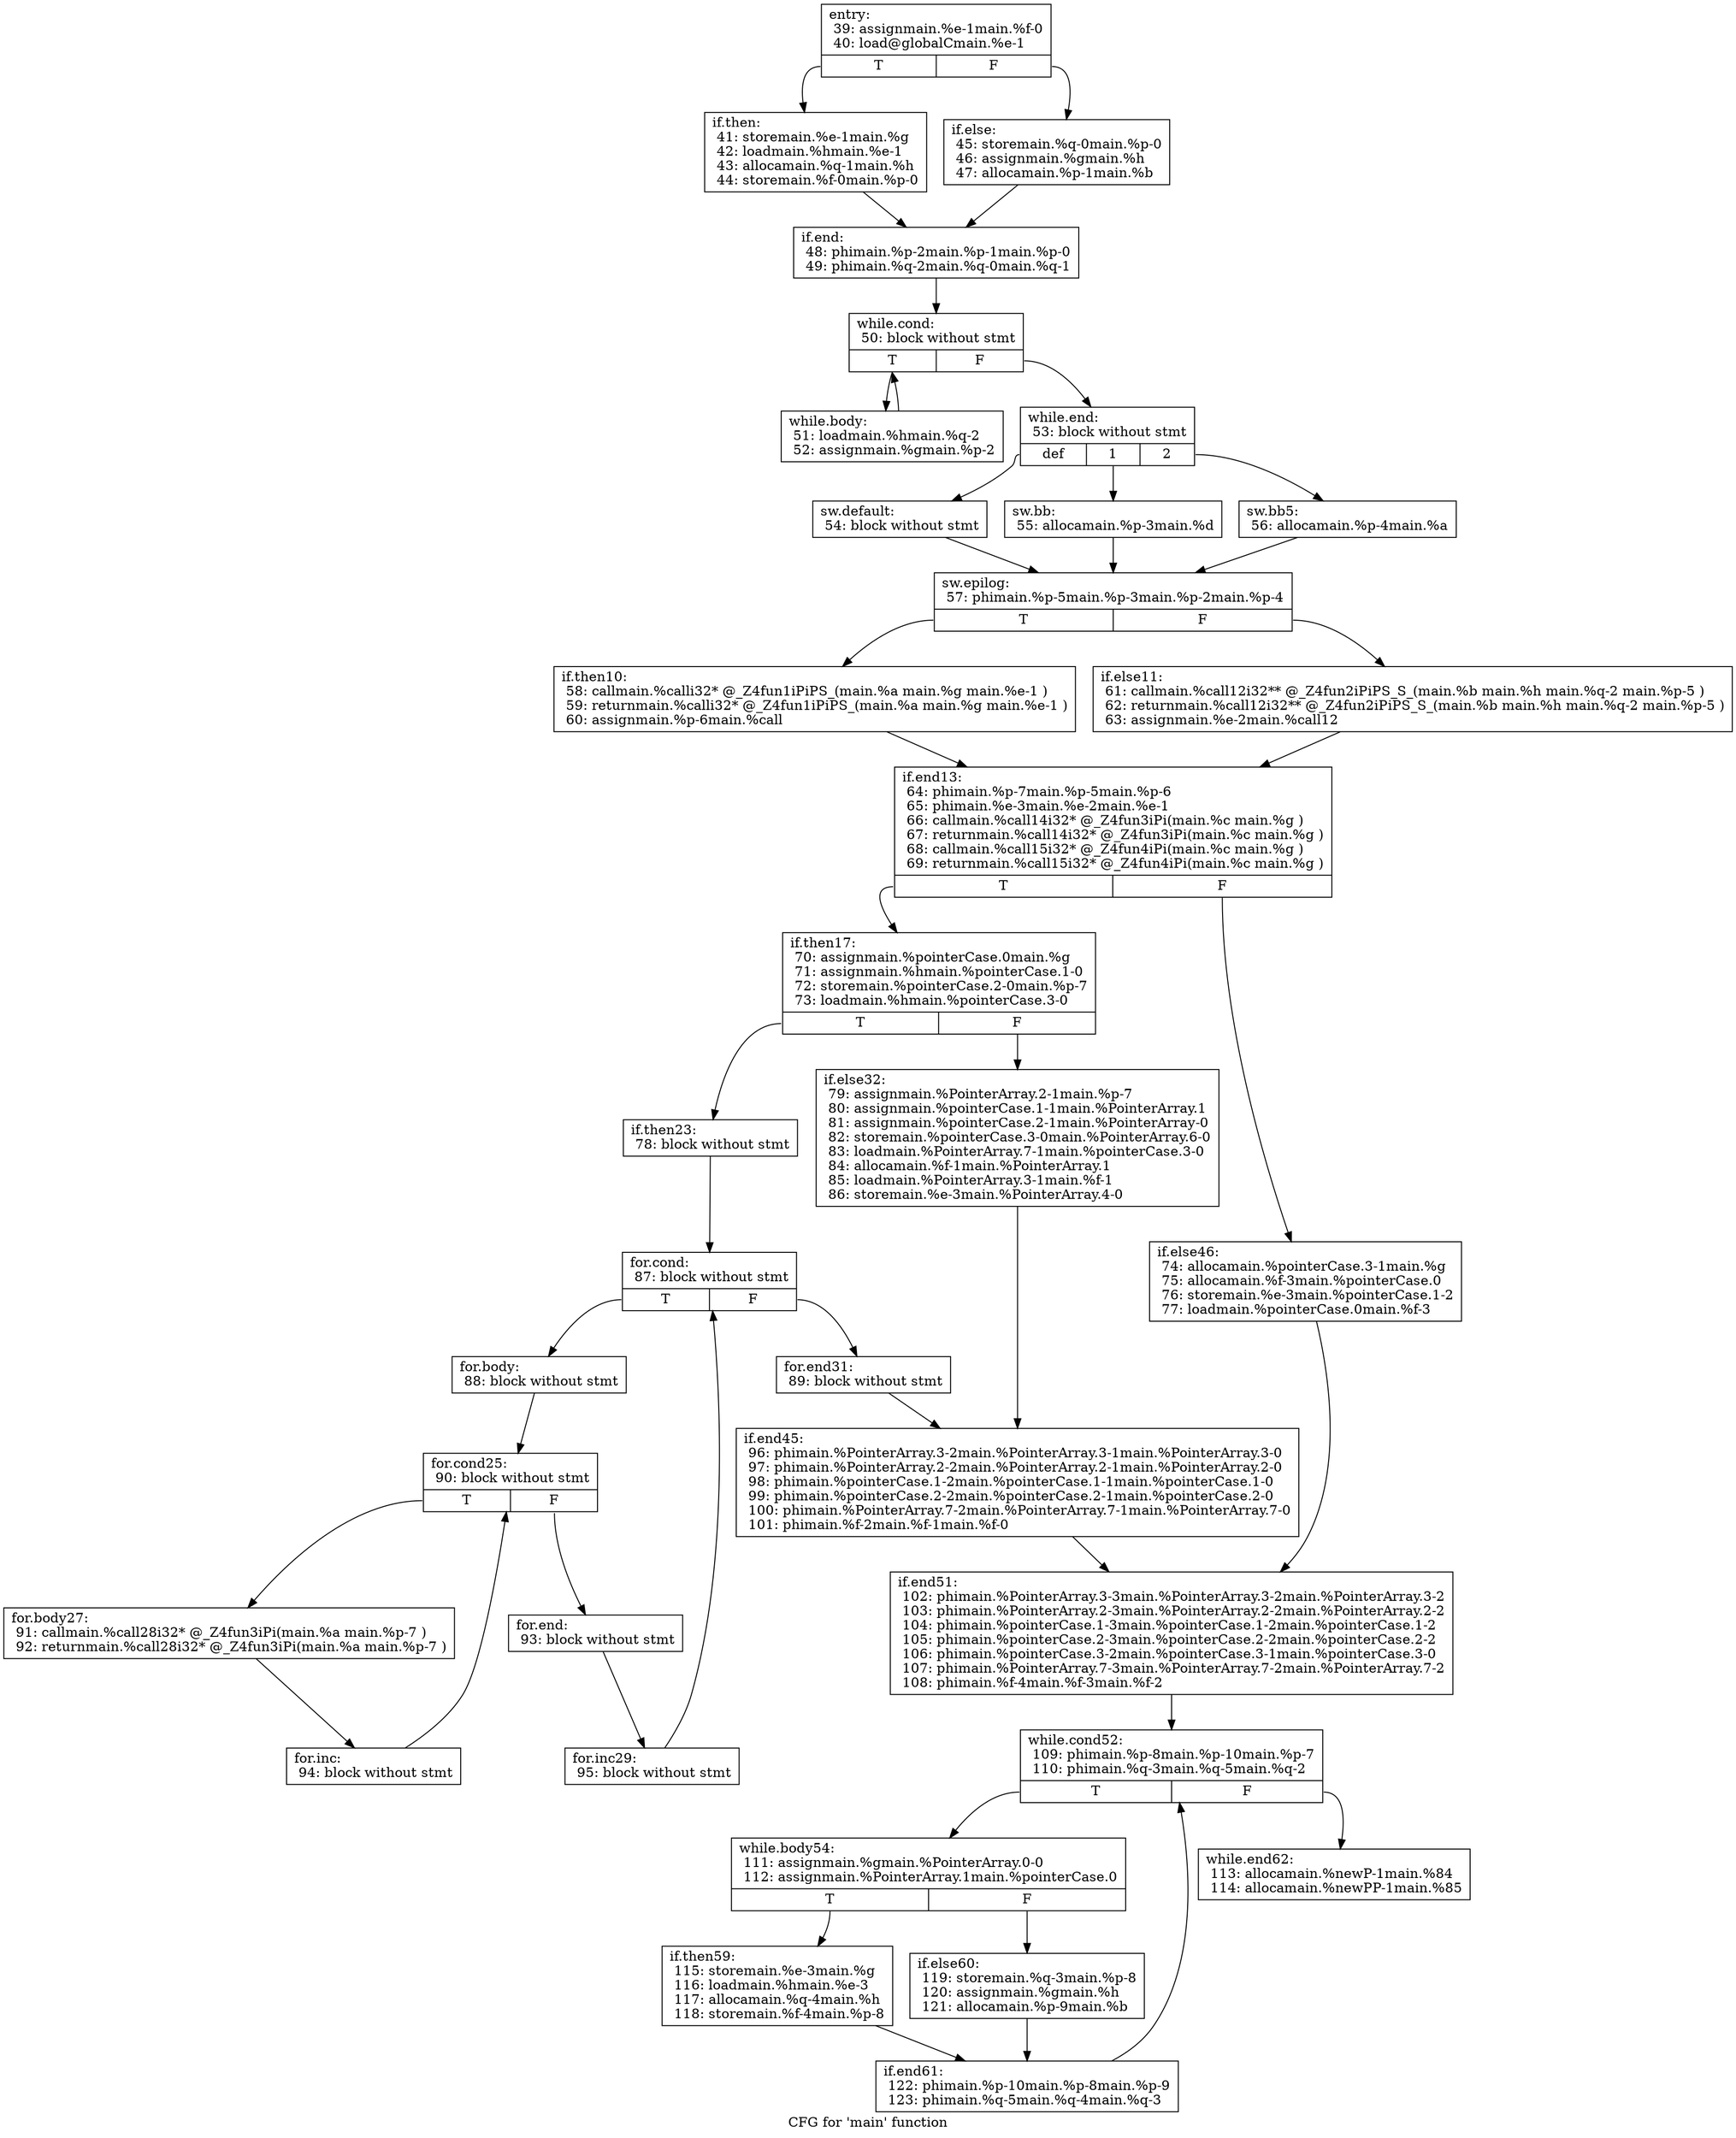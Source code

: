 digraph "CFG for 'main' function" {
	label="CFG for 'main' function" ;

	Node0x97f6480 [shape=record,label="{entry:\l 39: assign	main.%e-1	main.%f-0\l 40: load	@globalC	main.%e-1\l |{<s0>T|<s1>F}}"];
	Node0x97f6480:s0 -> Node0x97f7b70;
	Node0x97f6480:s1 -> Node0x97f7220;
	Node0x97f7b70 [shape=record,label="{if.then:\l 41: store	main.%e-1	main.%g\l 42: load	main.%h	main.%e-1\l 43: alloca	main.%q-1	main.%h\l 44: store	main.%f-0	main.%p-0\l }"];
	Node0x97f7b70 -> Node0x97f72f0;
	Node0x97f7220 [shape=record,label="{if.else:\l 45: store	main.%q-0	main.%p-0\l 46: assign	main.%g	main.%h\l 47: alloca	main.%p-1	main.%b\l }"];
	Node0x97f7220 -> Node0x97f72f0;
	Node0x97f72f0 [shape=record,label="{if.end:\l 48: phi	main.%p-2	main.%p-1	main.%p-0	\l 49: phi	main.%q-2	main.%q-0	main.%q-1	\l }"];
	Node0x97f72f0 -> Node0x97f4f00;
	Node0x97f4f00 [shape=record,label="{while.cond:\l 50: block without stmt\l |{<s0>T|<s1>F}}"];
	Node0x97f4f00:s0 -> Node0x97f9890;
	Node0x97f4f00:s1 -> Node0x97f9970;
	Node0x97f9890 [shape=record,label="{while.body:\l 51: load	main.%h	main.%q-2\l 52: assign	main.%g	main.%p-2\l }"];
	Node0x97f9890 -> Node0x97f4f00;
	Node0x97f9970 [shape=record,label="{while.end:\l 53: block without stmt\l |{<s0>def|<s1>1|<s2>2}}"];
	Node0x97f9970:s0 -> Node0x97f9d00;
	Node0x97f9970:s1 -> Node0x97f9de0;
	Node0x97f9970:s2 -> Node0x97f9eb0;
	Node0x97f9d00 [shape=record,label="{sw.default:\l 54: block without stmt\l }"];
	Node0x97f9d00 -> Node0x97fa260;
	Node0x97f9de0 [shape=record,label="{sw.bb:\l 55: alloca	main.%p-3	main.%d\l }"];
	Node0x97f9de0 -> Node0x97fa260;
	Node0x97f9eb0 [shape=record,label="{sw.bb5:\l 56: alloca	main.%p-4	main.%a\l }"];
	Node0x97f9eb0 -> Node0x97fa260;
	Node0x97fa260 [shape=record,label="{sw.epilog:\l 57: phi	main.%p-5	main.%p-3	main.%p-2	main.%p-4	\l |{<s0>T|<s1>F}}"];
	Node0x97fa260:s0 -> Node0x97fa7a0;
	Node0x97fa260:s1 -> Node0x97fa880;
	Node0x97fa7a0 [shape=record,label="{if.then10:\l 58: call	main.%call	i32* @_Z4fun1iPiPS_(main.%a main.%g main.%e-1 )\l 59: return	main.%call	i32* @_Z4fun1iPiPS_(main.%a main.%g main.%e-1 )\l 60: assign	main.%p-6	main.%call\l }"];
	Node0x97fa7a0 -> Node0x97fade0;
	Node0x97fa880 [shape=record,label="{if.else11:\l 61: call	main.%call12	i32** @_Z4fun2iPiPS_S_(main.%b main.%h main.%q-2 main.%p-5 )\l 62: return	main.%call12	i32** @_Z4fun2iPiPS_S_(main.%b main.%h main.%q-2 main.%p-5 )\l 63: assign	main.%e-2	main.%call12\l }"];
	Node0x97fa880 -> Node0x97fade0;
	Node0x97fade0 [shape=record,label="{if.end13:\l 64: phi	main.%p-7	main.%p-5	main.%p-6	\l 65: phi	main.%e-3	main.%e-2	main.%e-1	\l 66: call	main.%call14	i32* @_Z4fun3iPi(main.%c main.%g )\l 67: return	main.%call14	i32* @_Z4fun3iPi(main.%c main.%g )\l 68: call	main.%call15	i32* @_Z4fun4iPi(main.%c main.%g )\l 69: return	main.%call15	i32* @_Z4fun4iPi(main.%c main.%g )\l |{<s0>T|<s1>F}}"];
	Node0x97fade0:s0 -> Node0x97f83b0;
	Node0x97fade0:s1 -> Node0x97f8460;
	Node0x97f83b0 [shape=record,label="{if.then17:\l 70: assign	main.%pointerCase.0	main.%g\l 71: assign	main.%h	main.%pointerCase.1-0\l 72: store	main.%pointerCase.2-0	main.%p-7\l 73: load	main.%h	main.%pointerCase.3-0\l |{<s0>T|<s1>F}}"];
	Node0x97f83b0:s0 -> Node0x97fc320;
	Node0x97f83b0:s1 -> Node0x97fc400;
	Node0x97f8460 [shape=record,label="{if.else46:\l 74: alloca	main.%pointerCase.3-1	main.%g\l 75: alloca	main.%f-3	main.%pointerCase.0\l 76: store	main.%e-3	main.%pointerCase.1-2\l 77: load	main.%pointerCase.0	main.%f-3\l }"];
	Node0x97f8460 -> Node0x97fab90;
	Node0x97fc320 [shape=record,label="{if.then23:\l 78: block without stmt\l }"];
	Node0x97fc320 -> Node0x97fc7a0;
	Node0x97fc400 [shape=record,label="{if.else32:\l 79: assign	main.%PointerArray.2-1	main.%p-7\l 80: assign	main.%pointerCase.1-1	main.%PointerArray.1\l 81: assign	main.%pointerCase.2-1	main.%PointerArray-0\l 82: store	main.%pointerCase.3-0	main.%PointerArray.6-0\l 83: load	main.%PointerArray.7-1	main.%pointerCase.3-0\l 84: alloca	main.%f-1	main.%PointerArray.1\l 85: load	main.%PointerArray.3-1	main.%f-1\l 86: store	main.%e-3	main.%PointerArray.4-0\l }"];
	Node0x97fc400 -> Node0x97fd620;
	Node0x97fc7a0 [shape=record,label="{for.cond:\l 87: block without stmt\l |{<s0>T|<s1>F}}"];
	Node0x97fc7a0:s0 -> Node0x97fc940;
	Node0x97fc7a0:s1 -> Node0x97fca20;
	Node0x97fc940 [shape=record,label="{for.body:\l 88: block without stmt\l }"];
	Node0x97fc940 -> Node0x97fcc10;
	Node0x97fca20 [shape=record,label="{for.end31:\l 89: block without stmt\l }"];
	Node0x97fca20 -> Node0x97fd620;
	Node0x97fcc10 [shape=record,label="{for.cond25:\l 90: block without stmt\l |{<s0>T|<s1>F}}"];
	Node0x97fcc10:s0 -> Node0x97fcd80;
	Node0x97fcc10:s1 -> Node0x97fce60;
	Node0x97fcd80 [shape=record,label="{for.body27:\l 91: call	main.%call28	i32* @_Z4fun3iPi(main.%a main.%p-7 )\l 92: return	main.%call28	i32* @_Z4fun3iPi(main.%a main.%p-7 )\l }"];
	Node0x97fcd80 -> Node0x97fd150;
	Node0x97fce60 [shape=record,label="{for.end:\l 93: block without stmt\l }"];
	Node0x97fce60 -> Node0x97fd3d0;
	Node0x97fd150 [shape=record,label="{for.inc:\l 94: block without stmt\l }"];
	Node0x97fd150 -> Node0x97fcc10;
	Node0x97fd3d0 [shape=record,label="{for.inc29:\l 95: block without stmt\l }"];
	Node0x97fd3d0 -> Node0x97fc7a0;
	Node0x97fd620 [shape=record,label="{if.end45:\l 96: phi	main.%PointerArray.3-2	main.%PointerArray.3-1	main.%PointerArray.3-0	\l 97: phi	main.%PointerArray.2-2	main.%PointerArray.2-1	main.%PointerArray.2-0	\l 98: phi	main.%pointerCase.1-2	main.%pointerCase.1-1	main.%pointerCase.1-0	\l 99: phi	main.%pointerCase.2-2	main.%pointerCase.2-1	main.%pointerCase.2-0	\l 100: phi	main.%PointerArray.7-2	main.%PointerArray.7-1	main.%PointerArray.7-0	\l 101: phi	main.%f-2	main.%f-1	main.%f-0	\l }"];
	Node0x97fd620 -> Node0x97fab90;
	Node0x97fab90 [shape=record,label="{if.end51:\l 102: phi	main.%PointerArray.3-3	main.%PointerArray.3-2	main.%PointerArray.3-2	\l 103: phi	main.%PointerArray.2-3	main.%PointerArray.2-2	main.%PointerArray.2-2	\l 104: phi	main.%pointerCase.1-3	main.%pointerCase.1-2	main.%pointerCase.1-2	\l 105: phi	main.%pointerCase.2-3	main.%pointerCase.2-2	main.%pointerCase.2-2	\l 106: phi	main.%pointerCase.3-2	main.%pointerCase.3-1	main.%pointerCase.3-0	\l 107: phi	main.%PointerArray.7-3	main.%PointerArray.7-2	main.%PointerArray.7-2	\l 108: phi	main.%f-4	main.%f-3	main.%f-2	\l }"];
	Node0x97fab90 -> Node0x97ff2d0;
	Node0x97ff2d0 [shape=record,label="{while.cond52:\l 109: phi	main.%p-8	main.%p-10	main.%p-7	\l 110: phi	main.%q-3	main.%q-5	main.%q-2	\l |{<s0>T|<s1>F}}"];
	Node0x97ff2d0:s0 -> Node0x97ff440;
	Node0x97ff2d0:s1 -> Node0x97ff520;
	Node0x97ff440 [shape=record,label="{while.body54:\l 111: assign	main.%g	main.%PointerArray.0-0\l 112: assign	main.%PointerArray.1	main.%pointerCase.0\l |{<s0>T|<s1>F}}"];
	Node0x97ff440:s0 -> Node0x97fb940;
	Node0x97ff440:s1 -> Node0x97fba20;
	Node0x97ff520 [shape=record,label="{while.end62:\l 113: alloca	main.%newP-1	main.%84\l 114: alloca	main.%newPP-1	main.%85\l }"];
	Node0x97fb940 [shape=record,label="{if.then59:\l 115: store	main.%e-3	main.%g\l 116: load	main.%h	main.%e-3\l 117: alloca	main.%q-4	main.%h\l 118: store	main.%f-4	main.%p-8\l }"];
	Node0x97fb940 -> Node0x9800910;
	Node0x97fba20 [shape=record,label="{if.else60:\l 119: store	main.%q-3	main.%p-8\l 120: assign	main.%g	main.%h\l 121: alloca	main.%p-9	main.%b\l }"];
	Node0x97fba20 -> Node0x9800910;
	Node0x9800910 [shape=record,label="{if.end61:\l 122: phi	main.%p-10	main.%p-8	main.%p-9	\l 123: phi	main.%q-5	main.%q-4	main.%q-3	\l }"];
	Node0x9800910 -> Node0x97ff2d0;
}